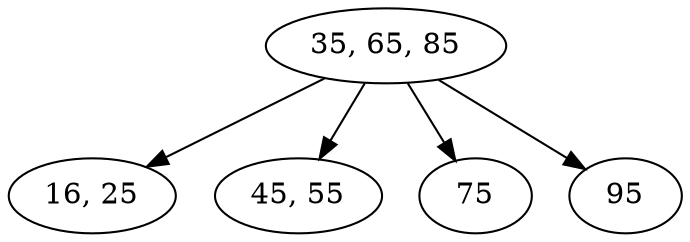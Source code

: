 digraph G {
  "35, 65, 85" -> "16, 25"
  "35, 65, 85" -> "45, 55"
  "35, 65, 85" -> 75
  "35, 65, 85" -> 95
}
